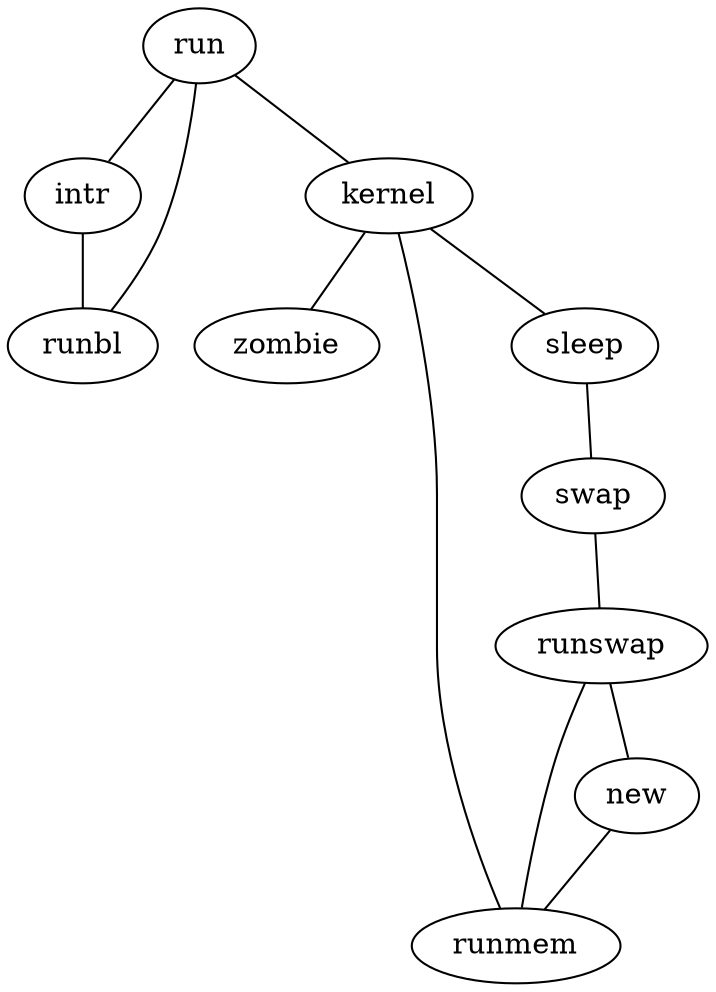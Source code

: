 graph G {
	run -- intr
	intr -- runbl
	runbl -- run
	run -- kernel
	kernel -- zombie
	kernel -- runmem
	sleep -- swap
	kernel -- sleep
	swap -- runswap
	runswap -- new
	runswap -- runmem
	new -- runmem
}
